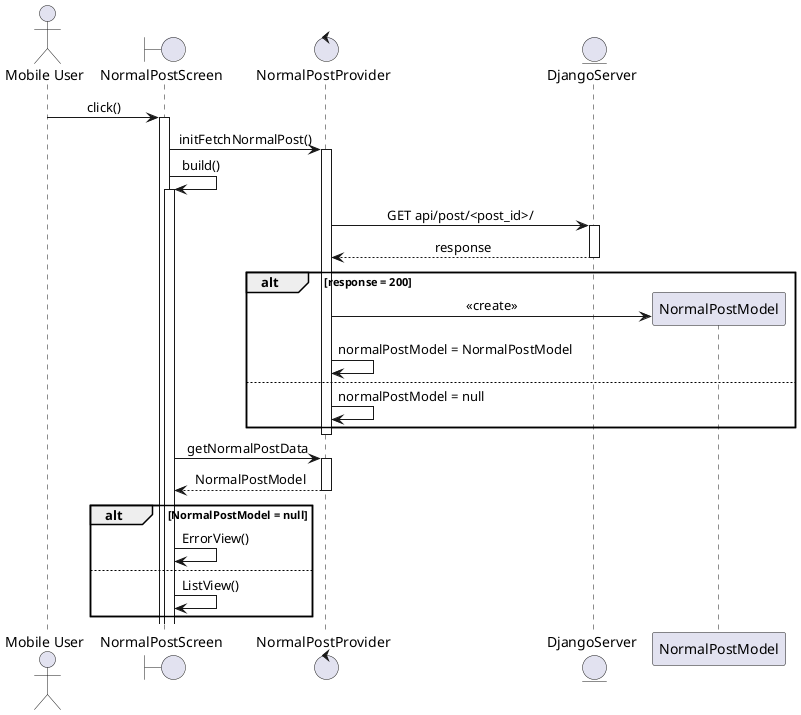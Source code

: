@startuml uc1-sequence
skinparam sequenceMessageAlign center
actor       "Mobile User"       as actor
boundary    NormalPostScreen    as ui
control     NormalPostProvider  as provider
entity      DjangoServer      as server

actor -> ui: click()
activate ui
ui -> provider: initFetchNormalPost()
activate provider
ui -> ui: build()
activate ui
provider -> server: GET api/post/<post_id>/
activate server
return response
alt response = 200
    create NormalPostModel as npm
    provider -> npm: <<create>>
    provider -> provider: normalPostModel = NormalPostModel
else
        provider -> provider: normalPostModel = null
end
deactivate provider
ui -> provider: getNormalPostData
activate provider
return NormalPostModel
alt NormalPostModel = null
    ui -> ui: ErrorView()
else
    ui-> ui: ListView()
end

